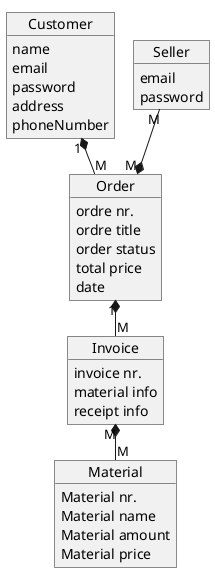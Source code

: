 @startuml
'https://plantuml.com/class-diagram
!pragma layout smetana

object Customer {
name
email
password
address
phoneNumber
}

object Order {
ordre nr.
ordre title
order status
total price
date
}

object Seller {
email
password
}

object Invoice {
invoice nr.
material info
receipt info
}

object Material {
Material nr.
Material name
Material amount
Material price
}

Customer "1" *-- "M" Order
Seller "M" --* "M" Order
Order "1" *-- "M" Invoice
Invoice "M" *-- "M" Material


@enduml